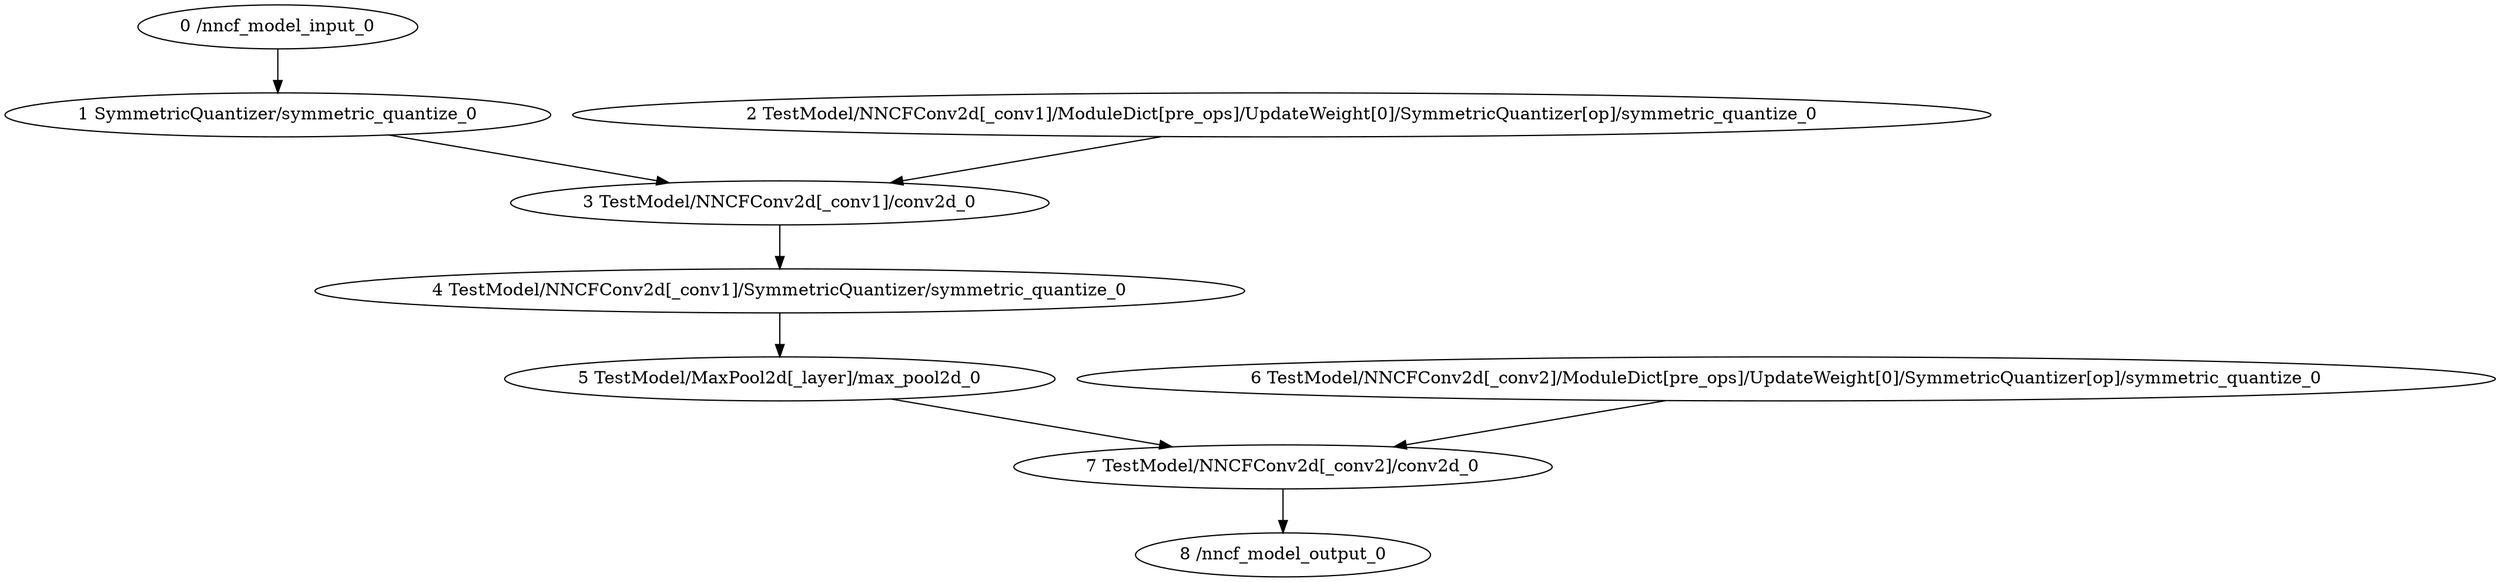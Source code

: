 strict digraph  {
"0 /nncf_model_input_0" [id=0, type=nncf_model_input];
"1 SymmetricQuantizer/symmetric_quantize_0" [id=1, type=symmetric_quantize];
"2 TestModel/NNCFConv2d[_conv1]/ModuleDict[pre_ops]/UpdateWeight[0]/SymmetricQuantizer[op]/symmetric_quantize_0" [id=2, type=symmetric_quantize];
"3 TestModel/NNCFConv2d[_conv1]/conv2d_0" [id=3, type=conv2d];
"4 TestModel/NNCFConv2d[_conv1]/SymmetricQuantizer/symmetric_quantize_0" [id=4, type=symmetric_quantize];
"5 TestModel/MaxPool2d[_layer]/max_pool2d_0" [id=5, type=max_pool2d];
"6 TestModel/NNCFConv2d[_conv2]/ModuleDict[pre_ops]/UpdateWeight[0]/SymmetricQuantizer[op]/symmetric_quantize_0" [id=6, type=symmetric_quantize];
"7 TestModel/NNCFConv2d[_conv2]/conv2d_0" [id=7, type=conv2d];
"8 /nncf_model_output_0" [id=8, type=nncf_model_output];
"0 /nncf_model_input_0" -> "1 SymmetricQuantizer/symmetric_quantize_0";
"1 SymmetricQuantizer/symmetric_quantize_0" -> "3 TestModel/NNCFConv2d[_conv1]/conv2d_0";
"2 TestModel/NNCFConv2d[_conv1]/ModuleDict[pre_ops]/UpdateWeight[0]/SymmetricQuantizer[op]/symmetric_quantize_0" -> "3 TestModel/NNCFConv2d[_conv1]/conv2d_0";
"3 TestModel/NNCFConv2d[_conv1]/conv2d_0" -> "4 TestModel/NNCFConv2d[_conv1]/SymmetricQuantizer/symmetric_quantize_0";
"4 TestModel/NNCFConv2d[_conv1]/SymmetricQuantizer/symmetric_quantize_0" -> "5 TestModel/MaxPool2d[_layer]/max_pool2d_0";
"5 TestModel/MaxPool2d[_layer]/max_pool2d_0" -> "7 TestModel/NNCFConv2d[_conv2]/conv2d_0";
"6 TestModel/NNCFConv2d[_conv2]/ModuleDict[pre_ops]/UpdateWeight[0]/SymmetricQuantizer[op]/symmetric_quantize_0" -> "7 TestModel/NNCFConv2d[_conv2]/conv2d_0";
"7 TestModel/NNCFConv2d[_conv2]/conv2d_0" -> "8 /nncf_model_output_0";
}
